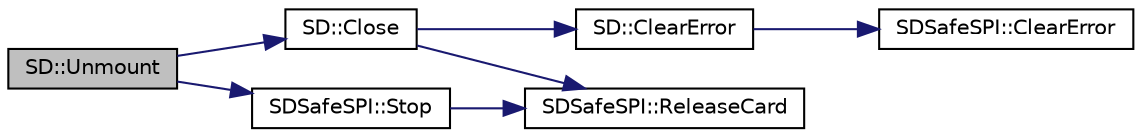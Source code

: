 digraph "SD::Unmount"
{
  edge [fontname="Helvetica",fontsize="10",labelfontname="Helvetica",labelfontsize="10"];
  node [fontname="Helvetica",fontsize="10",shape=record];
  rankdir="LR";
  Node1 [label="SD::Unmount",height=0.2,width=0.4,color="black", fillcolor="grey75", style="filled" fontcolor="black"];
  Node1 -> Node2 [color="midnightblue",fontsize="10",style="solid",fontname="Helvetica"];
  Node2 [label="SD::Close",height=0.2,width=0.4,color="black", fillcolor="white", style="filled",URL="$classSD.html#a3565db73bb04735026ed9ce454eb52eb",tooltip="Flush and close the currently open file if any."];
  Node2 -> Node3 [color="midnightblue",fontsize="10",style="solid",fontname="Helvetica"];
  Node3 [label="SD::ClearError",height=0.2,width=0.4,color="black", fillcolor="white", style="filled",URL="$classSD.html#ae3d681225cee64a2c7c1722f1cd9b23a",tooltip="Resets the error flag to kNoError."];
  Node3 -> Node4 [color="midnightblue",fontsize="10",style="solid",fontname="Helvetica"];
  Node4 [label="SDSafeSPI::ClearError",height=0.2,width=0.4,color="black", fillcolor="white", style="filled",URL="$classSDSafeSPI.html#a4608c282f5225c559fa836d9867e6e81",tooltip="Resets the error flag to kNoError."];
  Node2 -> Node5 [color="midnightblue",fontsize="10",style="solid",fontname="Helvetica"];
  Node5 [label="SDSafeSPI::ReleaseCard",height=0.2,width=0.4,color="black", fillcolor="white", style="filled",URL="$classSDSafeSPI.html#ae74174a2ead99e536e2942feb9019b76",tooltip="Release the SPI bus and allow other devices to use it."];
  Node1 -> Node6 [color="midnightblue",fontsize="10",style="solid",fontname="Helvetica"];
  Node6 [label="SDSafeSPI::Stop",height=0.2,width=0.4,color="black", fillcolor="white", style="filled",URL="$classSDSafeSPI.html#a7273706623ea9f1c6ee0ecb65e1240db",tooltip="Kill the assembly driver cog."];
  Node6 -> Node5 [color="midnightblue",fontsize="10",style="solid",fontname="Helvetica"];
}
